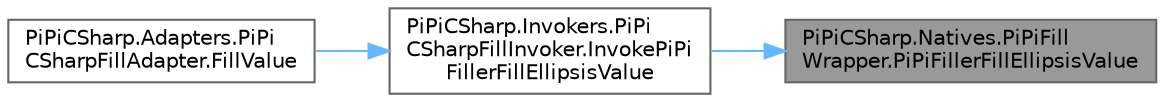 digraph "PiPiCSharp.Natives.PiPiFillWrapper.PiPiFillerFillEllipsisValue"
{
 // LATEX_PDF_SIZE
  bgcolor="transparent";
  edge [fontname=Helvetica,fontsize=10,labelfontname=Helvetica,labelfontsize=10];
  node [fontname=Helvetica,fontsize=10,shape=box,height=0.2,width=0.4];
  rankdir="RL";
  Node1 [id="Node000001",label="PiPiCSharp.Natives.PiPiFill\lWrapper.PiPiFillerFillEllipsisValue",height=0.2,width=0.4,color="gray40", fillcolor="grey60", style="filled", fontcolor="black",tooltip="Invoke c++ PiPiFiller FillValue."];
  Node1 -> Node2 [id="edge1_Node000001_Node000002",dir="back",color="steelblue1",style="solid",tooltip=" "];
  Node2 [id="Node000002",label="PiPiCSharp.Invokers.PiPi\lCSharpFillInvoker.InvokePiPi\lFillerFillEllipsisValue",height=0.2,width=0.4,color="grey40", fillcolor="white", style="filled",URL="$class_pi_pi_c_sharp_1_1_invokers_1_1_pi_pi_c_sharp_fill_invoker.html#a7f78a137f2df01b22f34e119564ba4f0",tooltip="Invoke PiPiFillWrapper PiPiFillerFillEllipsisValue."];
  Node2 -> Node3 [id="edge2_Node000002_Node000003",dir="back",color="steelblue1",style="solid",tooltip=" "];
  Node3 [id="Node000003",label="PiPiCSharp.Adapters.PiPi\lCSharpFillAdapter.FillValue",height=0.2,width=0.4,color="grey40", fillcolor="white", style="filled",URL="$class_pi_pi_c_sharp_1_1_adapters_1_1_pi_pi_c_sharp_fill_adapter.html#a6ca1aef47b9d50a45ec82ae72e4fad53",tooltip="Fill value with ellipsis."];
}
